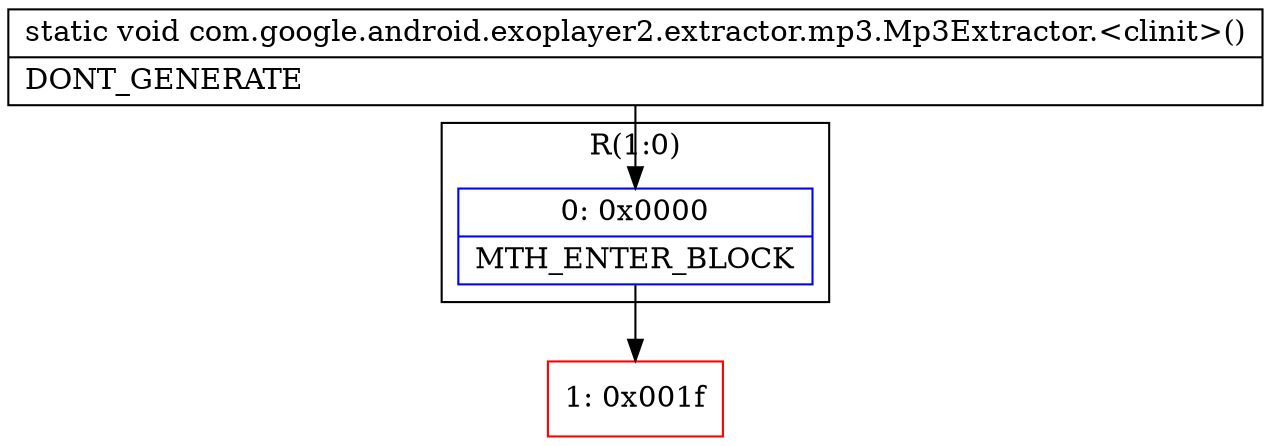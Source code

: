 digraph "CFG forcom.google.android.exoplayer2.extractor.mp3.Mp3Extractor.\<clinit\>()V" {
subgraph cluster_Region_1120203961 {
label = "R(1:0)";
node [shape=record,color=blue];
Node_0 [shape=record,label="{0\:\ 0x0000|MTH_ENTER_BLOCK\l}"];
}
Node_1 [shape=record,color=red,label="{1\:\ 0x001f}"];
MethodNode[shape=record,label="{static void com.google.android.exoplayer2.extractor.mp3.Mp3Extractor.\<clinit\>()  | DONT_GENERATE\l}"];
MethodNode -> Node_0;
Node_0 -> Node_1;
}

